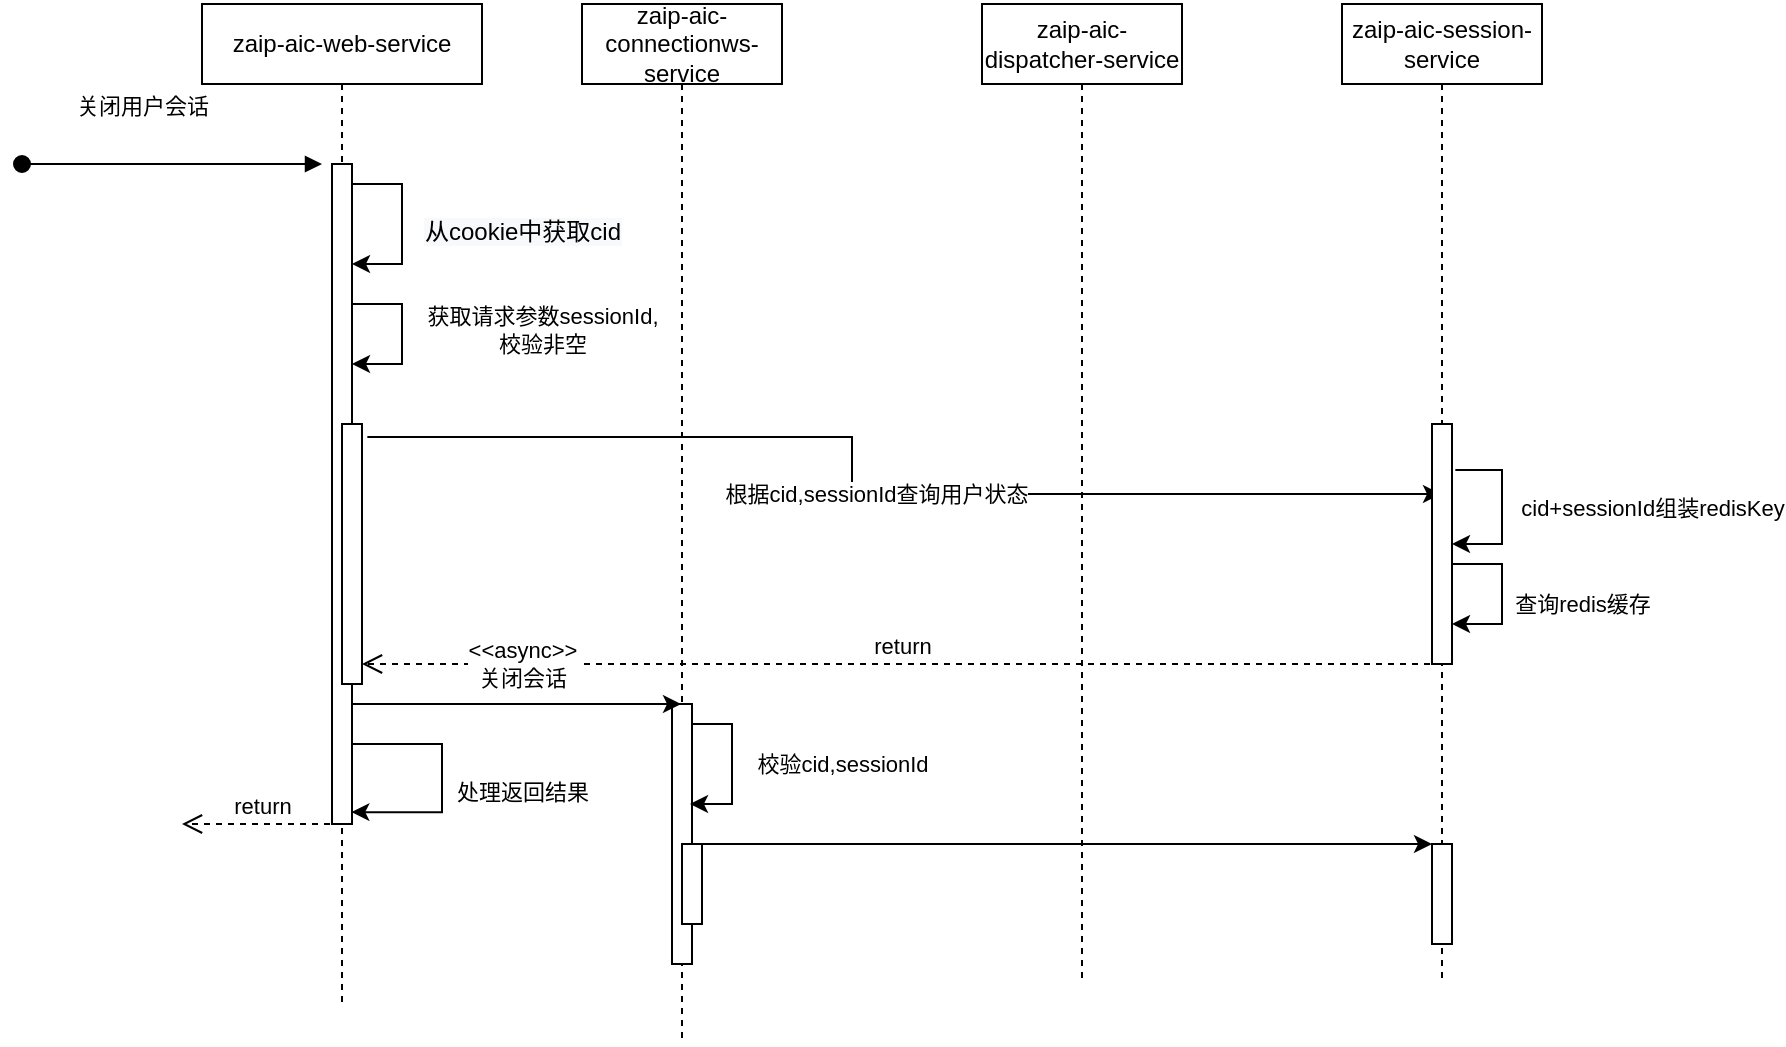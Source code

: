 <mxfile version="20.5.3" type="github">
  <diagram id="aC0cHqoq0AYvwJq9NSrj" name="第 1 页">
    <mxGraphModel dx="768" dy="406" grid="1" gridSize="10" guides="1" tooltips="1" connect="1" arrows="1" fold="1" page="1" pageScale="1" pageWidth="827" pageHeight="1169" math="0" shadow="0">
      <root>
        <mxCell id="0" />
        <mxCell id="1" parent="0" />
        <mxCell id="LX_nnY6aulENI7ctJMNe-6" value="根据cid,sessionId查询用户状态" style="edgeStyle=orthogonalEdgeStyle;rounded=0;orthogonalLoop=1;jettySize=auto;html=1;exitX=1.267;exitY=0.05;exitDx=0;exitDy=0;exitPerimeter=0;" parent="1" source="LX_nnY6aulENI7ctJMNe-18" target="LX_nnY6aulENI7ctJMNe-3" edge="1">
          <mxGeometry relative="1" as="geometry">
            <Array as="points" />
          </mxGeometry>
        </mxCell>
        <mxCell id="LX_nnY6aulENI7ctJMNe-2" value="zaip-aic-connectionws-service" style="shape=umlLifeline;perimeter=lifelinePerimeter;whiteSpace=wrap;html=1;container=1;collapsible=0;recursiveResize=0;outlineConnect=0;" parent="1" vertex="1">
          <mxGeometry x="330" y="70" width="100" height="520" as="geometry" />
        </mxCell>
        <mxCell id="W0oWPmlOotF5yfCjIIyB-2" value="" style="html=1;points=[];perimeter=orthogonalPerimeter;" vertex="1" parent="LX_nnY6aulENI7ctJMNe-2">
          <mxGeometry x="45" y="350" width="10" height="130" as="geometry" />
        </mxCell>
        <mxCell id="W0oWPmlOotF5yfCjIIyB-3" value="校验cid,sessionId" style="edgeStyle=orthogonalEdgeStyle;rounded=0;orthogonalLoop=1;jettySize=auto;html=1;" edge="1" parent="LX_nnY6aulENI7ctJMNe-2" source="W0oWPmlOotF5yfCjIIyB-2">
          <mxGeometry x="-0.024" y="55" relative="1" as="geometry">
            <mxPoint x="54" y="400" as="targetPoint" />
            <Array as="points">
              <mxPoint x="75" y="360" />
              <mxPoint x="75" y="400" />
              <mxPoint x="54" y="400" />
            </Array>
            <mxPoint as="offset" />
          </mxGeometry>
        </mxCell>
        <mxCell id="W0oWPmlOotF5yfCjIIyB-4" value="" style="html=1;points=[];perimeter=orthogonalPerimeter;" vertex="1" parent="LX_nnY6aulENI7ctJMNe-2">
          <mxGeometry x="50" y="420" width="10" height="40" as="geometry" />
        </mxCell>
        <mxCell id="LX_nnY6aulENI7ctJMNe-3" value="zaip-aic-session-service" style="shape=umlLifeline;perimeter=lifelinePerimeter;whiteSpace=wrap;html=1;container=1;collapsible=0;recursiveResize=0;outlineConnect=0;" parent="1" vertex="1">
          <mxGeometry x="710" y="70" width="100" height="490" as="geometry" />
        </mxCell>
        <mxCell id="LX_nnY6aulENI7ctJMNe-14" value="" style="html=1;points=[];perimeter=orthogonalPerimeter;" parent="LX_nnY6aulENI7ctJMNe-3" vertex="1">
          <mxGeometry x="45" y="210" width="10" height="120" as="geometry" />
        </mxCell>
        <mxCell id="LX_nnY6aulENI7ctJMNe-15" value="cid+sessionId组装redisKey" style="edgeStyle=orthogonalEdgeStyle;rounded=0;orthogonalLoop=1;jettySize=auto;html=1;exitX=1.167;exitY=0.192;exitDx=0;exitDy=0;exitPerimeter=0;" parent="LX_nnY6aulENI7ctJMNe-3" source="LX_nnY6aulENI7ctJMNe-14" target="LX_nnY6aulENI7ctJMNe-14" edge="1">
          <mxGeometry y="75" relative="1" as="geometry">
            <Array as="points">
              <mxPoint x="80" y="233" />
              <mxPoint x="80" y="270" />
            </Array>
            <mxPoint as="offset" />
          </mxGeometry>
        </mxCell>
        <mxCell id="LX_nnY6aulENI7ctJMNe-21" value="查询redis缓存" style="edgeStyle=orthogonalEdgeStyle;rounded=0;orthogonalLoop=1;jettySize=auto;html=1;" parent="LX_nnY6aulENI7ctJMNe-3" source="LX_nnY6aulENI7ctJMNe-14" edge="1">
          <mxGeometry x="0.125" y="40" relative="1" as="geometry">
            <mxPoint x="55" y="310" as="targetPoint" />
            <Array as="points">
              <mxPoint x="80" y="280" />
              <mxPoint x="80" y="310" />
            </Array>
            <mxPoint as="offset" />
          </mxGeometry>
        </mxCell>
        <mxCell id="W0oWPmlOotF5yfCjIIyB-6" value="" style="html=1;points=[];perimeter=orthogonalPerimeter;" vertex="1" parent="LX_nnY6aulENI7ctJMNe-3">
          <mxGeometry x="45" y="420" width="10" height="50" as="geometry" />
        </mxCell>
        <mxCell id="LX_nnY6aulENI7ctJMNe-4" value="zaip-aic-dispatcher-service" style="shape=umlLifeline;perimeter=lifelinePerimeter;whiteSpace=wrap;html=1;container=1;collapsible=0;recursiveResize=0;outlineConnect=0;" parent="1" vertex="1">
          <mxGeometry x="530" y="70" width="100" height="490" as="geometry" />
        </mxCell>
        <mxCell id="LX_nnY6aulENI7ctJMNe-1" value="zaip-aic-web-service" style="shape=umlLifeline;perimeter=lifelinePerimeter;whiteSpace=wrap;html=1;container=1;collapsible=0;recursiveResize=0;outlineConnect=0;" parent="1" vertex="1">
          <mxGeometry x="140" y="70" width="140" height="500" as="geometry" />
        </mxCell>
        <mxCell id="LX_nnY6aulENI7ctJMNe-7" value="" style="html=1;points=[];perimeter=orthogonalPerimeter;" parent="LX_nnY6aulENI7ctJMNe-1" vertex="1">
          <mxGeometry x="65" y="80" width="10" height="330" as="geometry" />
        </mxCell>
        <mxCell id="LX_nnY6aulENI7ctJMNe-9" value="&#xa;&lt;span style=&quot;color: rgb(0, 0, 0); font-family: Helvetica; font-size: 12px; font-style: normal; font-variant-ligatures: normal; font-variant-caps: normal; font-weight: 400; letter-spacing: normal; orphans: 2; text-align: center; text-indent: 0px; text-transform: none; widows: 2; word-spacing: 0px; -webkit-text-stroke-width: 0px; background-color: rgb(248, 249, 250); text-decoration-thickness: initial; text-decoration-style: initial; text-decoration-color: initial; float: none; display: inline !important;&quot;&gt;从cookie中获取cid&lt;/span&gt;&#xa;&#xa;" style="edgeStyle=orthogonalEdgeStyle;rounded=0;orthogonalLoop=1;jettySize=auto;html=1;" parent="LX_nnY6aulENI7ctJMNe-1" source="LX_nnY6aulENI7ctJMNe-7" target="LX_nnY6aulENI7ctJMNe-7" edge="1">
          <mxGeometry x="0.222" y="60" relative="1" as="geometry">
            <Array as="points">
              <mxPoint x="100" y="90" />
              <mxPoint x="100" y="130" />
            </Array>
            <mxPoint as="offset" />
          </mxGeometry>
        </mxCell>
        <mxCell id="LX_nnY6aulENI7ctJMNe-11" value="关闭用户会话" style="html=1;verticalAlign=bottom;startArrow=oval;startFill=1;endArrow=block;startSize=8;rounded=0;" parent="LX_nnY6aulENI7ctJMNe-1" edge="1">
          <mxGeometry x="-0.2" y="20" width="60" relative="1" as="geometry">
            <mxPoint x="-90" y="80" as="sourcePoint" />
            <mxPoint x="60" y="80" as="targetPoint" />
            <mxPoint as="offset" />
          </mxGeometry>
        </mxCell>
        <mxCell id="LX_nnY6aulENI7ctJMNe-17" value="获取请求参数sessionId,&lt;br&gt;校验非空&lt;br&gt;" style="edgeStyle=orthogonalEdgeStyle;rounded=0;orthogonalLoop=1;jettySize=auto;html=1;" parent="LX_nnY6aulENI7ctJMNe-1" edge="1">
          <mxGeometry x="-0.067" y="70" relative="1" as="geometry">
            <mxPoint x="75" y="150" as="sourcePoint" />
            <mxPoint x="75" y="180" as="targetPoint" />
            <Array as="points">
              <mxPoint x="100" y="150" />
              <mxPoint x="100" y="180" />
            </Array>
            <mxPoint as="offset" />
          </mxGeometry>
        </mxCell>
        <mxCell id="LX_nnY6aulENI7ctJMNe-27" value="处理返回结果" style="edgeStyle=orthogonalEdgeStyle;rounded=0;orthogonalLoop=1;jettySize=auto;html=1;entryX=0.967;entryY=0.982;entryDx=0;entryDy=0;entryPerimeter=0;" parent="LX_nnY6aulENI7ctJMNe-1" target="LX_nnY6aulENI7ctJMNe-7" edge="1">
          <mxGeometry x="0.101" y="40" relative="1" as="geometry">
            <Array as="points">
              <mxPoint x="75" y="370" />
              <mxPoint x="120" y="370" />
              <mxPoint x="120" y="404" />
            </Array>
            <mxPoint as="offset" />
            <mxPoint x="75" y="370" as="sourcePoint" />
          </mxGeometry>
        </mxCell>
        <mxCell id="LX_nnY6aulENI7ctJMNe-18" value="" style="html=1;points=[];perimeter=orthogonalPerimeter;" parent="LX_nnY6aulENI7ctJMNe-1" vertex="1">
          <mxGeometry x="70" y="210" width="10" height="130" as="geometry" />
        </mxCell>
        <mxCell id="LX_nnY6aulENI7ctJMNe-24" value="return" style="html=1;verticalAlign=bottom;endArrow=open;dashed=1;endSize=8;rounded=0;" parent="1" edge="1">
          <mxGeometry relative="1" as="geometry">
            <mxPoint x="760" y="400" as="sourcePoint" />
            <mxPoint x="220" y="400" as="targetPoint" />
          </mxGeometry>
        </mxCell>
        <mxCell id="LX_nnY6aulENI7ctJMNe-28" value="return" style="html=1;verticalAlign=bottom;endArrow=open;dashed=1;endSize=8;rounded=0;" parent="1" edge="1">
          <mxGeometry relative="1" as="geometry">
            <mxPoint x="210" y="480" as="sourcePoint" />
            <mxPoint x="130" y="480" as="targetPoint" />
          </mxGeometry>
        </mxCell>
        <mxCell id="W0oWPmlOotF5yfCjIIyB-1" value="&amp;lt;&amp;lt;async&amp;gt;&amp;gt;&lt;br&gt;关闭会话" style="edgeStyle=orthogonalEdgeStyle;rounded=0;orthogonalLoop=1;jettySize=auto;html=1;" edge="1" parent="1" source="LX_nnY6aulENI7ctJMNe-7" target="LX_nnY6aulENI7ctJMNe-2">
          <mxGeometry x="0.033" y="20" relative="1" as="geometry">
            <mxPoint x="310" y="420" as="targetPoint" />
            <Array as="points">
              <mxPoint x="310" y="420" />
              <mxPoint x="310" y="420" />
            </Array>
            <mxPoint as="offset" />
          </mxGeometry>
        </mxCell>
        <mxCell id="W0oWPmlOotF5yfCjIIyB-5" style="edgeStyle=orthogonalEdgeStyle;rounded=0;orthogonalLoop=1;jettySize=auto;html=1;" edge="1" parent="1" source="W0oWPmlOotF5yfCjIIyB-4">
          <mxGeometry relative="1" as="geometry">
            <mxPoint x="755" y="490" as="targetPoint" />
            <Array as="points">
              <mxPoint x="755" y="490" />
            </Array>
          </mxGeometry>
        </mxCell>
      </root>
    </mxGraphModel>
  </diagram>
</mxfile>
